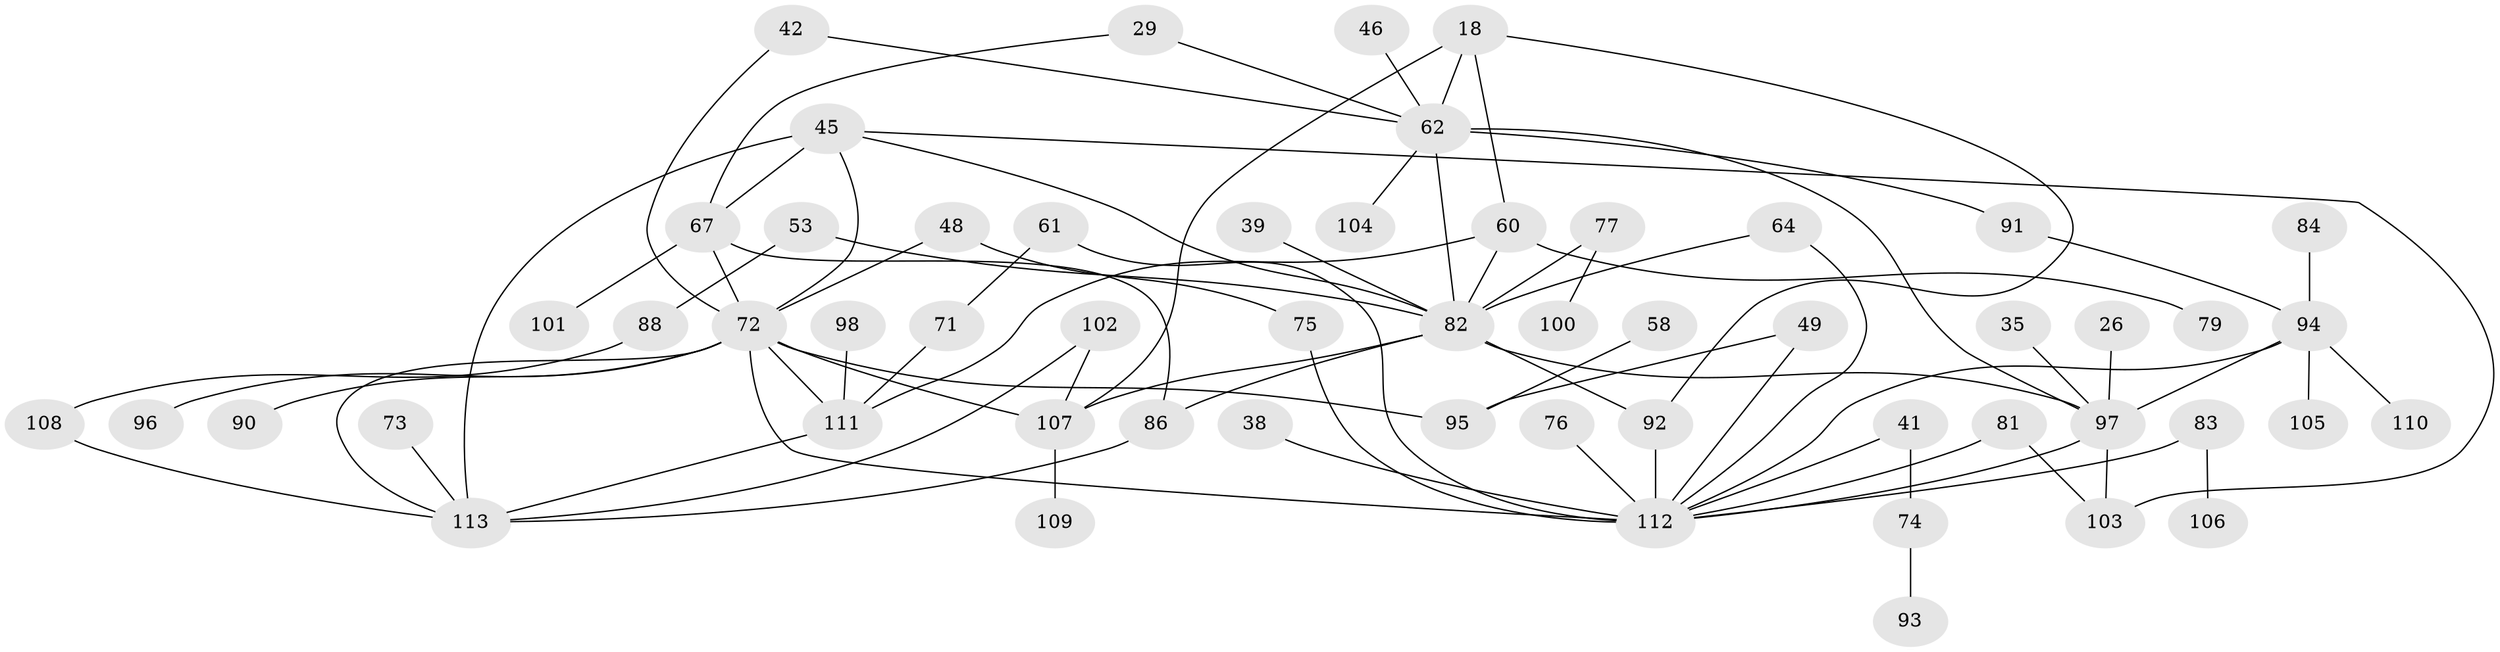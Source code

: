 // original degree distribution, {6: 0.05309734513274336, 7: 0.02654867256637168, 4: 0.13274336283185842, 5: 0.05309734513274336, 3: 0.168141592920354, 8: 0.008849557522123894, 2: 0.3274336283185841, 1: 0.23008849557522124}
// Generated by graph-tools (version 1.1) at 2025/42/03/09/25 04:42:14]
// undirected, 56 vertices, 80 edges
graph export_dot {
graph [start="1"]
  node [color=gray90,style=filled];
  18;
  26 [super="+20"];
  29 [super="+10"];
  35;
  38;
  39;
  41;
  42;
  45 [super="+25+14"];
  46;
  48;
  49;
  53;
  58;
  60 [super="+32+47"];
  61;
  62 [super="+8"];
  64 [super="+56"];
  67 [super="+59"];
  71;
  72 [super="+28+23+50+66+36"];
  73;
  74;
  75;
  76;
  77;
  79;
  81;
  82 [super="+70+43"];
  83;
  84;
  86 [super="+55"];
  88;
  90;
  91;
  92 [super="+80"];
  93;
  94 [super="+69"];
  95 [super="+27"];
  96;
  97 [super="+4+87"];
  98;
  100;
  101;
  102 [super="+24"];
  103 [super="+89+54"];
  104;
  105;
  106;
  107 [super="+31"];
  108;
  109;
  110;
  111 [super="+52+85"];
  112 [super="+34+78"];
  113 [super="+99+68"];
  18 -- 62;
  18 -- 60;
  18 -- 107 [weight=2];
  18 -- 92;
  26 -- 97;
  29 -- 67;
  29 -- 62;
  35 -- 97;
  38 -- 112 [weight=2];
  39 -- 82;
  41 -- 74;
  41 -- 112;
  42 -- 62;
  42 -- 72;
  45 -- 82 [weight=2];
  45 -- 113 [weight=3];
  45 -- 67;
  45 -- 72;
  45 -- 103;
  46 -- 62;
  48 -- 75;
  48 -- 72;
  49 -- 112;
  49 -- 95;
  53 -- 88;
  53 -- 82;
  58 -- 95;
  60 -- 79;
  60 -- 82;
  60 -- 111;
  61 -- 71;
  61 -- 112;
  62 -- 97 [weight=2];
  62 -- 104;
  62 -- 91;
  62 -- 82;
  64 -- 82;
  64 -- 112;
  67 -- 101;
  67 -- 72 [weight=4];
  67 -- 86;
  71 -- 111;
  72 -- 112 [weight=3];
  72 -- 113;
  72 -- 96;
  72 -- 95 [weight=2];
  72 -- 107 [weight=3];
  72 -- 111;
  72 -- 90;
  73 -- 113;
  74 -- 93;
  75 -- 112;
  76 -- 112;
  77 -- 100;
  77 -- 82;
  81 -- 112;
  81 -- 103;
  82 -- 92;
  82 -- 97;
  82 -- 86;
  82 -- 107 [weight=3];
  83 -- 106;
  83 -- 112 [weight=2];
  84 -- 94;
  86 -- 113;
  88 -- 108;
  91 -- 94;
  92 -- 112;
  94 -- 105;
  94 -- 110;
  94 -- 97 [weight=2];
  94 -- 112;
  97 -- 112;
  97 -- 103;
  98 -- 111;
  102 -- 113;
  102 -- 107;
  107 -- 109;
  108 -- 113;
  111 -- 113 [weight=2];
}
